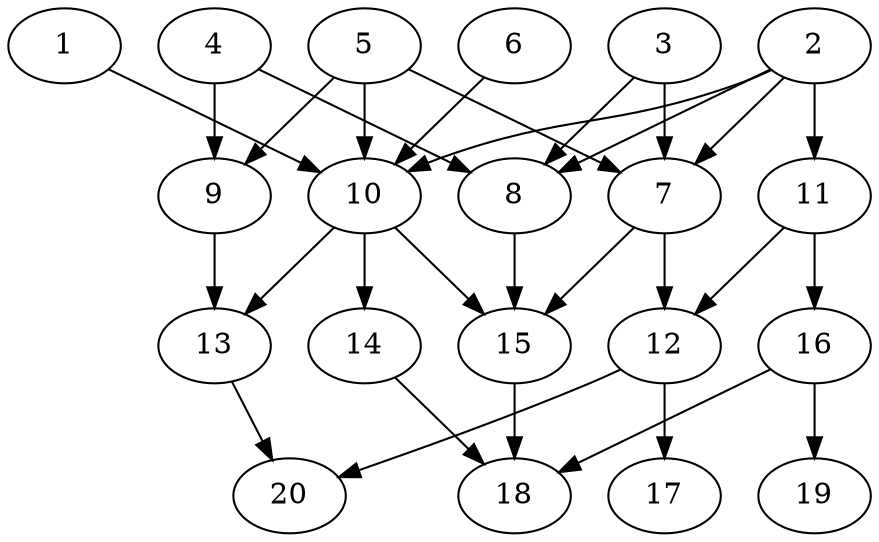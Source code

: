// DAG automatically generated by daggen at Wed Jul 24 21:21:55 2019
// ./daggen --dot -n 20 --ccr 0.3 --fat 0.8 --regular 0.5 --density 0.6 --mindata 5242880 --maxdata 52428800 
digraph G {
  1 [size="107632640", alpha="0.06", expect_size="32289792"] 
  1 -> 10 [size ="32289792"]
  2 [size="81701547", alpha="0.20", expect_size="24510464"] 
  2 -> 7 [size ="24510464"]
  2 -> 8 [size ="24510464"]
  2 -> 10 [size ="24510464"]
  2 -> 11 [size ="24510464"]
  3 [size="82691413", alpha="0.07", expect_size="24807424"] 
  3 -> 7 [size ="24807424"]
  3 -> 8 [size ="24807424"]
  4 [size="18356907", alpha="0.17", expect_size="5507072"] 
  4 -> 8 [size ="5507072"]
  4 -> 9 [size ="5507072"]
  5 [size="71185067", alpha="0.11", expect_size="21355520"] 
  5 -> 7 [size ="21355520"]
  5 -> 9 [size ="21355520"]
  5 -> 10 [size ="21355520"]
  6 [size="104403627", alpha="0.11", expect_size="31321088"] 
  6 -> 10 [size ="31321088"]
  7 [size="71191893", alpha="0.19", expect_size="21357568"] 
  7 -> 12 [size ="21357568"]
  7 -> 15 [size ="21357568"]
  8 [size="107468800", alpha="0.11", expect_size="32240640"] 
  8 -> 15 [size ="32240640"]
  9 [size="101116587", alpha="0.20", expect_size="30334976"] 
  9 -> 13 [size ="30334976"]
  10 [size="129812480", alpha="0.00", expect_size="38943744"] 
  10 -> 13 [size ="38943744"]
  10 -> 14 [size ="38943744"]
  10 -> 15 [size ="38943744"]
  11 [size="85923840", alpha="0.14", expect_size="25777152"] 
  11 -> 12 [size ="25777152"]
  11 -> 16 [size ="25777152"]
  12 [size="130996907", alpha="0.19", expect_size="39299072"] 
  12 -> 17 [size ="39299072"]
  12 -> 20 [size ="39299072"]
  13 [size="130560000", alpha="0.12", expect_size="39168000"] 
  13 -> 20 [size ="39168000"]
  14 [size="26617173", alpha="0.08", expect_size="7985152"] 
  14 -> 18 [size ="7985152"]
  15 [size="158569813", alpha="0.09", expect_size="47570944"] 
  15 -> 18 [size ="47570944"]
  16 [size="89156267", alpha="0.14", expect_size="26746880"] 
  16 -> 18 [size ="26746880"]
  16 -> 19 [size ="26746880"]
  17 [size="174646613", alpha="0.05", expect_size="52393984"] 
  18 [size="165591040", alpha="0.14", expect_size="49677312"] 
  19 [size="97013760", alpha="0.10", expect_size="29104128"] 
  20 [size="96815787", alpha="0.09", expect_size="29044736"] 
}
